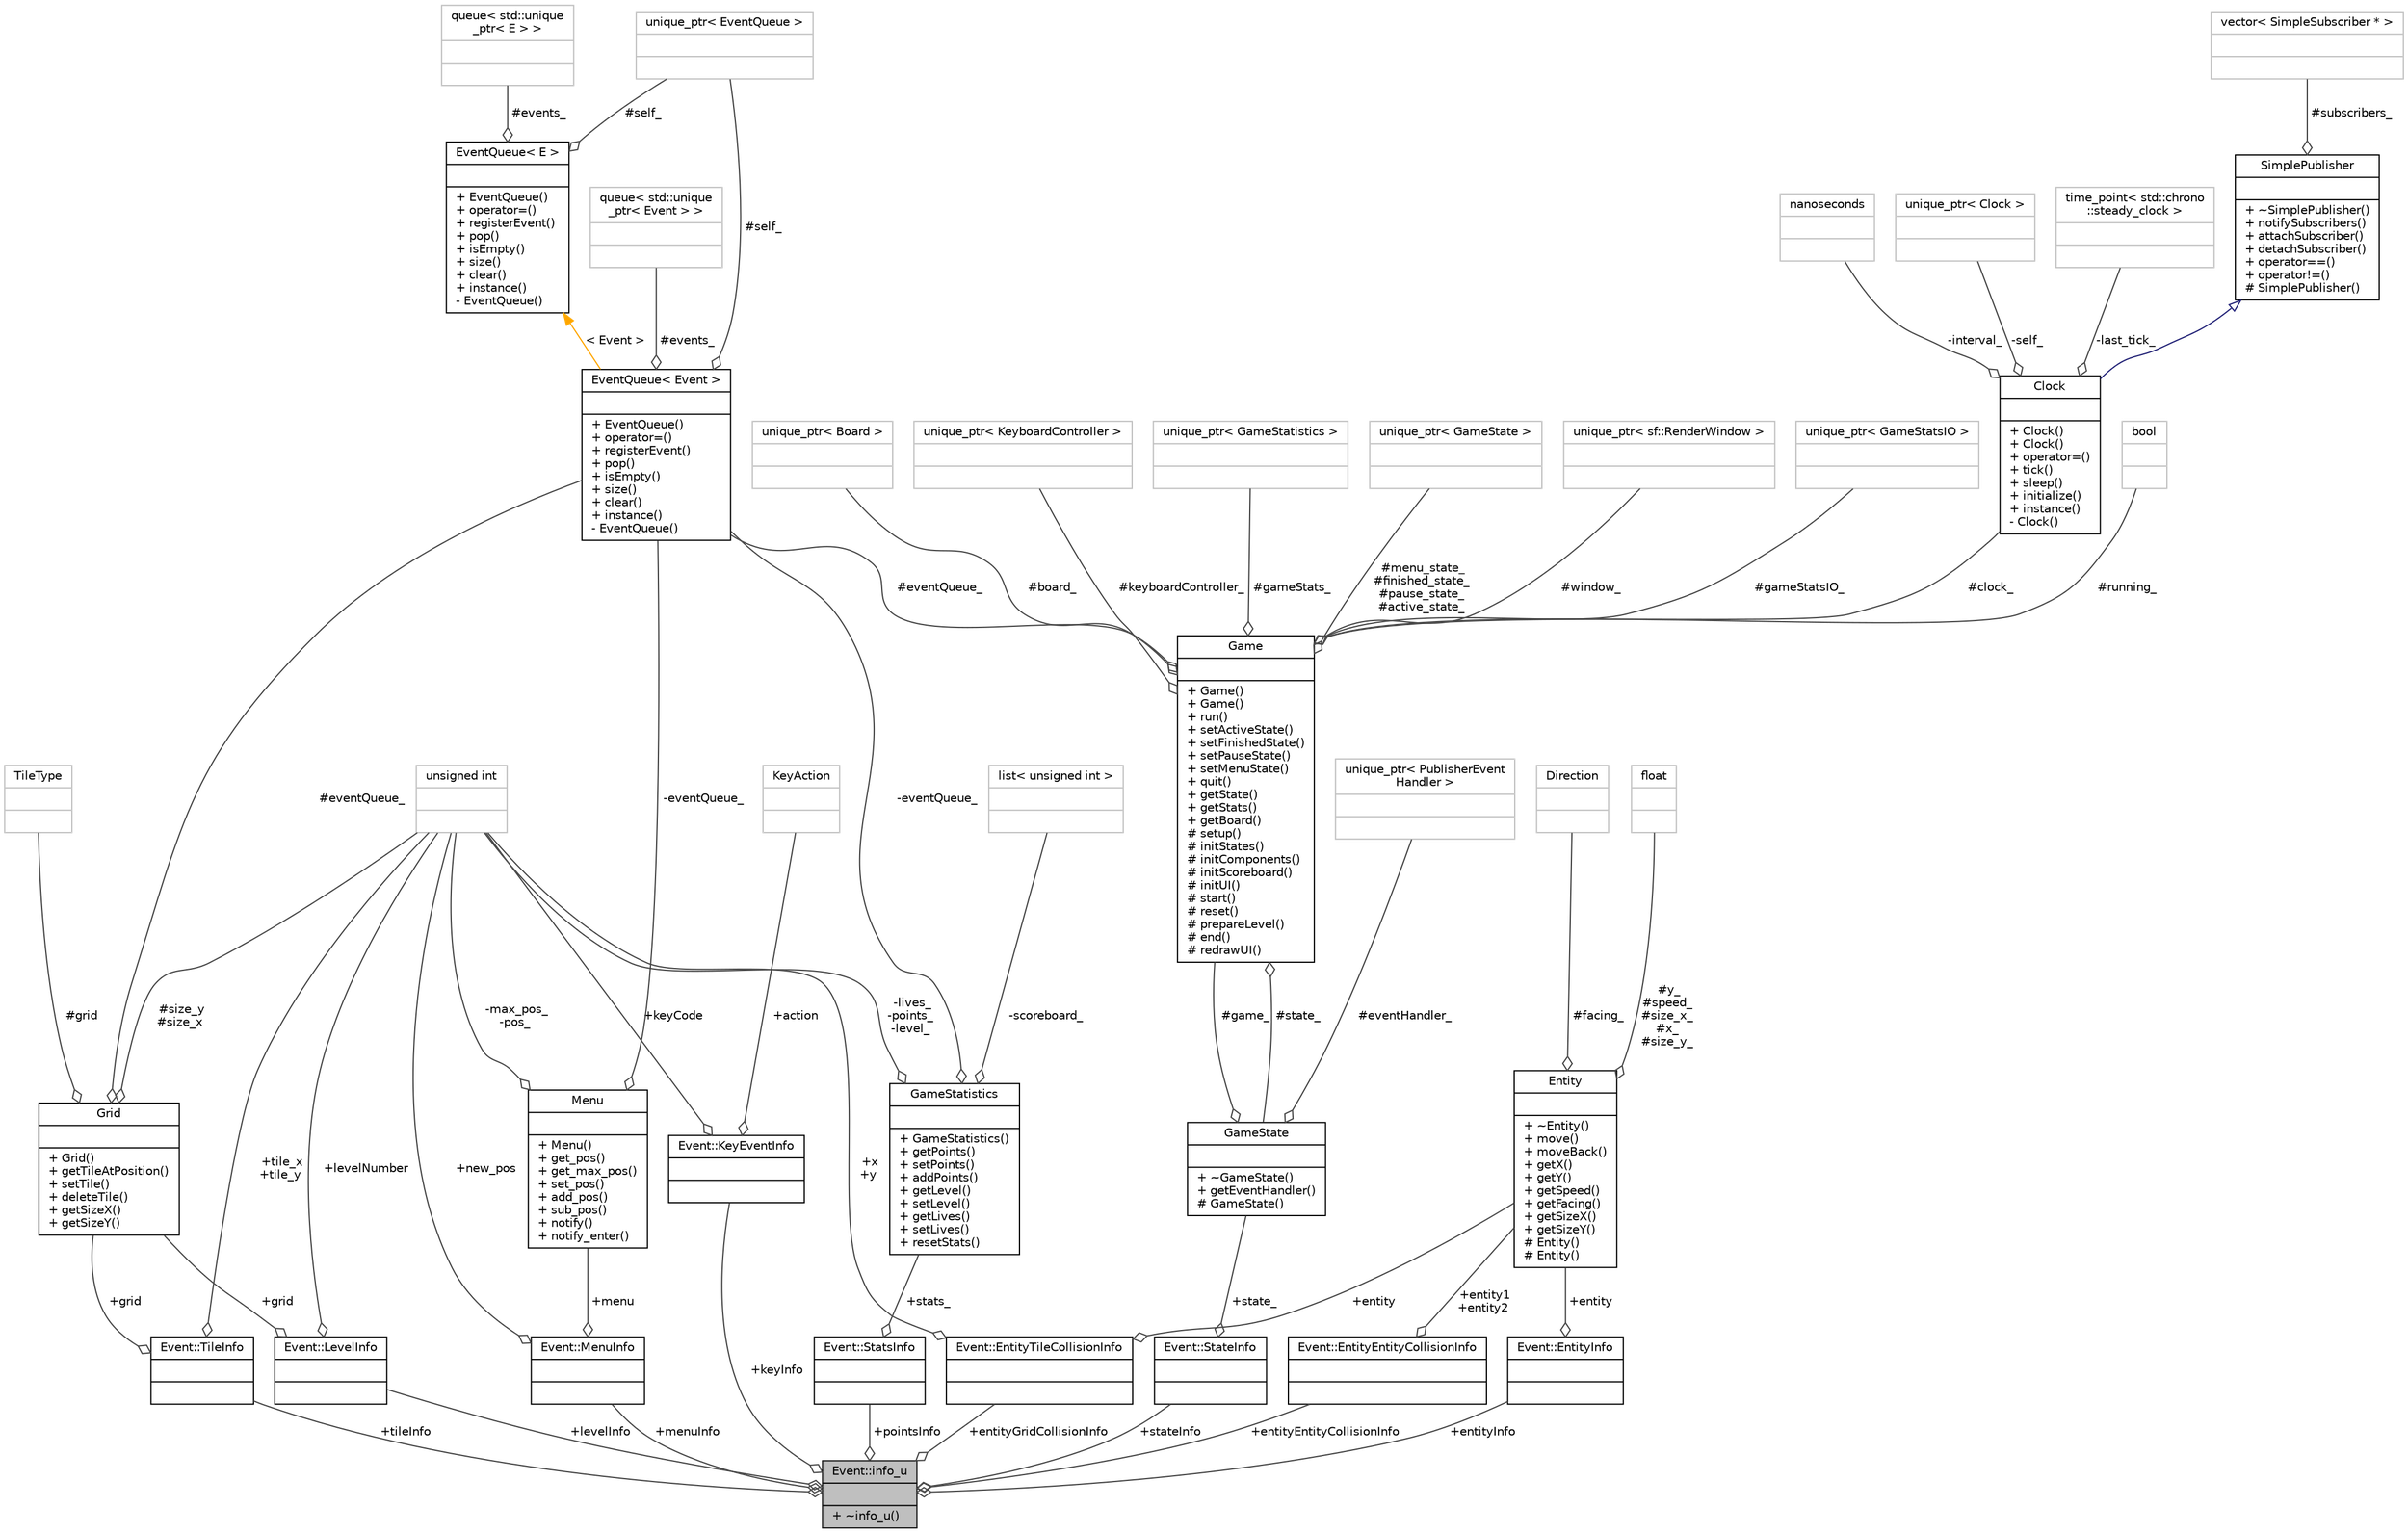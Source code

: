 digraph "Event::info_u"
{
 // INTERACTIVE_SVG=YES
 // LATEX_PDF_SIZE
  bgcolor="transparent";
  edge [fontname="Helvetica",fontsize="10",labelfontname="Helvetica",labelfontsize="10"];
  node [fontname="Helvetica",fontsize="10",shape=record];
  Node1 [label="{Event::info_u\n||+ ~info_u()\l}",height=0.2,width=0.4,color="black", fillcolor="grey75", style="filled", fontcolor="black",tooltip=" "];
  Node2 -> Node1 [color="grey25",fontsize="10",style="solid",label=" +menuInfo" ,arrowhead="odiamond",fontname="Helvetica"];
  Node2 [label="{Event::MenuInfo\n||}",height=0.2,width=0.4,color="black",URL="$struct_event_1_1_menu_info.html",tooltip=" "];
  Node3 -> Node2 [color="grey25",fontsize="10",style="solid",label=" +new_pos" ,arrowhead="odiamond",fontname="Helvetica"];
  Node3 [label="{unsigned int\n||}",height=0.2,width=0.4,color="grey75",tooltip=" "];
  Node4 -> Node2 [color="grey25",fontsize="10",style="solid",label=" +menu" ,arrowhead="odiamond",fontname="Helvetica"];
  Node4 [label="{Menu\n||+ Menu()\l+ get_pos()\l+ get_max_pos()\l+ set_pos()\l+ add_pos()\l+ sub_pos()\l+ notify()\l+ notify_enter()\l}",height=0.2,width=0.4,color="black",URL="$class_menu.html",tooltip=" "];
  Node5 -> Node4 [color="grey25",fontsize="10",style="solid",label=" -eventQueue_" ,arrowhead="odiamond",fontname="Helvetica"];
  Node5 [label="{EventQueue\< Event \>\n||+ EventQueue()\l+ operator=()\l+ registerEvent()\l+ pop()\l+ isEmpty()\l+ size()\l+ clear()\l+ instance()\l- EventQueue()\l}",height=0.2,width=0.4,color="black",URL="$class_event_queue.html",tooltip=" "];
  Node6 -> Node5 [color="grey25",fontsize="10",style="solid",label=" #events_" ,arrowhead="odiamond",fontname="Helvetica"];
  Node6 [label="{queue\< std::unique\l_ptr\< Event \> \>\n||}",height=0.2,width=0.4,color="grey75",tooltip=" "];
  Node7 -> Node5 [color="grey25",fontsize="10",style="solid",label=" #self_" ,arrowhead="odiamond",fontname="Helvetica"];
  Node7 [label="{unique_ptr\< EventQueue \>\n||}",height=0.2,width=0.4,color="grey75",tooltip=" "];
  Node8 -> Node5 [dir="back",color="orange",fontsize="10",style="solid",label=" \< Event \>" ,fontname="Helvetica"];
  Node8 [label="{EventQueue\< E \>\n||+ EventQueue()\l+ operator=()\l+ registerEvent()\l+ pop()\l+ isEmpty()\l+ size()\l+ clear()\l+ instance()\l- EventQueue()\l}",height=0.2,width=0.4,color="black",URL="$class_event_queue.html",tooltip="Singleton class wrapper for std::queue<E>."];
  Node9 -> Node8 [color="grey25",fontsize="10",style="solid",label=" #events_" ,arrowhead="odiamond",fontname="Helvetica"];
  Node9 [label="{queue\< std::unique\l_ptr\< E \> \>\n||}",height=0.2,width=0.4,color="grey75",tooltip=" "];
  Node7 -> Node8 [color="grey25",fontsize="10",style="solid",label=" #self_" ,arrowhead="odiamond",fontname="Helvetica"];
  Node3 -> Node4 [color="grey25",fontsize="10",style="solid",label=" -max_pos_\n-pos_" ,arrowhead="odiamond",fontname="Helvetica"];
  Node10 -> Node1 [color="grey25",fontsize="10",style="solid",label=" +levelInfo" ,arrowhead="odiamond",fontname="Helvetica"];
  Node10 [label="{Event::LevelInfo\n||}",height=0.2,width=0.4,color="black",URL="$struct_event_1_1_level_info.html",tooltip=" "];
  Node11 -> Node10 [color="grey25",fontsize="10",style="solid",label=" +grid" ,arrowhead="odiamond",fontname="Helvetica"];
  Node11 [label="{Grid\n||+ Grid()\l+ getTileAtPosition()\l+ setTile()\l+ deleteTile()\l+ getSizeX()\l+ getSizeY()\l}",height=0.2,width=0.4,color="black",URL="$class_grid.html",tooltip="Represents a grid of tiles."];
  Node5 -> Node11 [color="grey25",fontsize="10",style="solid",label=" #eventQueue_" ,arrowhead="odiamond",fontname="Helvetica"];
  Node12 -> Node11 [color="grey25",fontsize="10",style="solid",label=" #grid" ,arrowhead="odiamond",fontname="Helvetica"];
  Node12 [label="{TileType\n||}",height=0.2,width=0.4,color="grey75",tooltip=" "];
  Node3 -> Node11 [color="grey25",fontsize="10",style="solid",label=" #size_y\n#size_x" ,arrowhead="odiamond",fontname="Helvetica"];
  Node3 -> Node10 [color="grey25",fontsize="10",style="solid",label=" +levelNumber" ,arrowhead="odiamond",fontname="Helvetica"];
  Node13 -> Node1 [color="grey25",fontsize="10",style="solid",label=" +keyInfo" ,arrowhead="odiamond",fontname="Helvetica"];
  Node13 [label="{Event::KeyEventInfo\n||}",height=0.2,width=0.4,color="black",URL="$struct_event_1_1_key_event_info.html",tooltip=" "];
  Node14 -> Node13 [color="grey25",fontsize="10",style="solid",label=" +action" ,arrowhead="odiamond",fontname="Helvetica"];
  Node14 [label="{KeyAction\n||}",height=0.2,width=0.4,color="grey75",tooltip=" "];
  Node3 -> Node13 [color="grey25",fontsize="10",style="solid",label=" +keyCode" ,arrowhead="odiamond",fontname="Helvetica"];
  Node15 -> Node1 [color="grey25",fontsize="10",style="solid",label=" +entityEntityCollisionInfo" ,arrowhead="odiamond",fontname="Helvetica"];
  Node15 [label="{Event::EntityEntityCollisionInfo\n||}",height=0.2,width=0.4,color="black",URL="$struct_event_1_1_entity_entity_collision_info.html",tooltip=" "];
  Node16 -> Node15 [color="grey25",fontsize="10",style="solid",label=" +entity1\n+entity2" ,arrowhead="odiamond",fontname="Helvetica"];
  Node16 [label="{Entity\n||+ ~Entity()\l+ move()\l+ moveBack()\l+ getX()\l+ getY()\l+ getSpeed()\l+ getFacing()\l+ getSizeX()\l+ getSizeY()\l# Entity()\l# Entity()\l}",height=0.2,width=0.4,color="black",URL="$class_entity.html",tooltip=" "];
  Node17 -> Node16 [color="grey25",fontsize="10",style="solid",label=" #y_\n#speed_\n#size_x_\n#x_\n#size_y_" ,arrowhead="odiamond",fontname="Helvetica"];
  Node17 [label="{float\n||}",height=0.2,width=0.4,color="grey75",tooltip=" "];
  Node18 -> Node16 [color="grey25",fontsize="10",style="solid",label=" #facing_" ,arrowhead="odiamond",fontname="Helvetica"];
  Node18 [label="{Direction\n||}",height=0.2,width=0.4,color="grey75",tooltip=" "];
  Node19 -> Node1 [color="grey25",fontsize="10",style="solid",label=" +entityGridCollisionInfo" ,arrowhead="odiamond",fontname="Helvetica"];
  Node19 [label="{Event::EntityTileCollisionInfo\n||}",height=0.2,width=0.4,color="black",URL="$struct_event_1_1_entity_tile_collision_info.html",tooltip=" "];
  Node16 -> Node19 [color="grey25",fontsize="10",style="solid",label=" +entity" ,arrowhead="odiamond",fontname="Helvetica"];
  Node3 -> Node19 [color="grey25",fontsize="10",style="solid",label=" +x\n+y" ,arrowhead="odiamond",fontname="Helvetica"];
  Node20 -> Node1 [color="grey25",fontsize="10",style="solid",label=" +pointsInfo" ,arrowhead="odiamond",fontname="Helvetica"];
  Node20 [label="{Event::StatsInfo\n||}",height=0.2,width=0.4,color="black",URL="$struct_event_1_1_stats_info.html",tooltip=" "];
  Node21 -> Node20 [color="grey25",fontsize="10",style="solid",label=" +stats_" ,arrowhead="odiamond",fontname="Helvetica"];
  Node21 [label="{GameStatistics\n||+ GameStatistics()\l+ getPoints()\l+ setPoints()\l+ addPoints()\l+ getLevel()\l+ setLevel()\l+ getLives()\l+ setLives()\l+ resetStats()\l}",height=0.2,width=0.4,color="black",URL="$class_game_statistics.html",tooltip=" "];
  Node5 -> Node21 [color="grey25",fontsize="10",style="solid",label=" -eventQueue_" ,arrowhead="odiamond",fontname="Helvetica"];
  Node3 -> Node21 [color="grey25",fontsize="10",style="solid",label=" -lives_\n-points_\n-level_" ,arrowhead="odiamond",fontname="Helvetica"];
  Node22 -> Node21 [color="grey25",fontsize="10",style="solid",label=" -scoreboard_" ,arrowhead="odiamond",fontname="Helvetica"];
  Node22 [label="{list\< unsigned int \>\n||}",height=0.2,width=0.4,color="grey75",tooltip=" "];
  Node23 -> Node1 [color="grey25",fontsize="10",style="solid",label=" +stateInfo" ,arrowhead="odiamond",fontname="Helvetica"];
  Node23 [label="{Event::StateInfo\n||}",height=0.2,width=0.4,color="black",URL="$struct_event_1_1_state_info.html",tooltip=" "];
  Node24 -> Node23 [color="grey25",fontsize="10",style="solid",label=" +state_" ,arrowhead="odiamond",fontname="Helvetica"];
  Node24 [label="{GameState\n||+ ~GameState()\l+ getEventHandler()\l# GameState()\l}",height=0.2,width=0.4,color="black",URL="$class_game_state.html",tooltip=" "];
  Node25 -> Node24 [color="grey25",fontsize="10",style="solid",label=" #game_" ,arrowhead="odiamond",fontname="Helvetica"];
  Node25 [label="{Game\n||+ Game()\l+ Game()\l+ run()\l+ setActiveState()\l+ setFinishedState()\l+ setPauseState()\l+ setMenuState()\l+ quit()\l+ getState()\l+ getStats()\l+ getBoard()\l# setup()\l# initStates()\l# initComponents()\l# initScoreboard()\l# initUI()\l# start()\l# reset()\l# prepareLevel()\l# end()\l# redrawUI()\l}",height=0.2,width=0.4,color="black",URL="$class_game.html",tooltip=" "];
  Node26 -> Node25 [color="grey25",fontsize="10",style="solid",label=" #keyboardController_" ,arrowhead="odiamond",fontname="Helvetica"];
  Node26 [label="{unique_ptr\< KeyboardController \>\n||}",height=0.2,width=0.4,color="grey75",tooltip=" "];
  Node27 -> Node25 [color="grey25",fontsize="10",style="solid",label=" #gameStats_" ,arrowhead="odiamond",fontname="Helvetica"];
  Node27 [label="{unique_ptr\< GameStatistics \>\n||}",height=0.2,width=0.4,color="grey75",tooltip=" "];
  Node28 -> Node25 [color="grey25",fontsize="10",style="solid",label=" #menu_state_\n#finished_state_\n#pause_state_\n#active_state_" ,arrowhead="odiamond",fontname="Helvetica"];
  Node28 [label="{unique_ptr\< GameState \>\n||}",height=0.2,width=0.4,color="grey75",tooltip=" "];
  Node29 -> Node25 [color="grey25",fontsize="10",style="solid",label=" #window_" ,arrowhead="odiamond",fontname="Helvetica"];
  Node29 [label="{unique_ptr\< sf::RenderWindow \>\n||}",height=0.2,width=0.4,color="grey75",tooltip=" "];
  Node5 -> Node25 [color="grey25",fontsize="10",style="solid",label=" #eventQueue_" ,arrowhead="odiamond",fontname="Helvetica"];
  Node30 -> Node25 [color="grey25",fontsize="10",style="solid",label=" #gameStatsIO_" ,arrowhead="odiamond",fontname="Helvetica"];
  Node30 [label="{unique_ptr\< GameStatsIO \>\n||}",height=0.2,width=0.4,color="grey75",tooltip=" "];
  Node31 -> Node25 [color="grey25",fontsize="10",style="solid",label=" #clock_" ,arrowhead="odiamond",fontname="Helvetica"];
  Node31 [label="{Clock\n||+ Clock()\l+ Clock()\l+ operator=()\l+ tick()\l+ sleep()\l+ initialize()\l+ instance()\l- Clock()\l}",height=0.2,width=0.4,color="black",URL="$class_clock.html",tooltip="Represents an externally controlled clock running at a given frequency."];
  Node32 -> Node31 [dir="back",color="midnightblue",fontsize="10",style="solid",arrowtail="onormal",fontname="Helvetica"];
  Node32 [label="{SimplePublisher\n||+ ~SimplePublisher()\l+ notifySubscribers()\l+ attachSubscriber()\l+ detachSubscriber()\l+ operator==()\l+ operator!=()\l# SimplePublisher()\l}",height=0.2,width=0.4,color="black",URL="$class_simple_publisher.html",tooltip=" "];
  Node33 -> Node32 [color="grey25",fontsize="10",style="solid",label=" #subscribers_" ,arrowhead="odiamond",fontname="Helvetica"];
  Node33 [label="{vector\< SimpleSubscriber * \>\n||}",height=0.2,width=0.4,color="grey75",tooltip=" "];
  Node34 -> Node31 [color="grey25",fontsize="10",style="solid",label=" -interval_" ,arrowhead="odiamond",fontname="Helvetica"];
  Node34 [label="{nanoseconds\n||}",height=0.2,width=0.4,color="grey75",tooltip=" "];
  Node35 -> Node31 [color="grey25",fontsize="10",style="solid",label=" -self_" ,arrowhead="odiamond",fontname="Helvetica"];
  Node35 [label="{unique_ptr\< Clock \>\n||}",height=0.2,width=0.4,color="grey75",tooltip=" "];
  Node36 -> Node31 [color="grey25",fontsize="10",style="solid",label=" -last_tick_" ,arrowhead="odiamond",fontname="Helvetica"];
  Node36 [label="{time_point\< std::chrono\l::steady_clock \>\n||}",height=0.2,width=0.4,color="grey75",tooltip=" "];
  Node37 -> Node25 [color="grey25",fontsize="10",style="solid",label=" #running_" ,arrowhead="odiamond",fontname="Helvetica"];
  Node37 [label="{bool\n||}",height=0.2,width=0.4,color="grey75",tooltip=" "];
  Node38 -> Node25 [color="grey25",fontsize="10",style="solid",label=" #board_" ,arrowhead="odiamond",fontname="Helvetica"];
  Node38 [label="{unique_ptr\< Board \>\n||}",height=0.2,width=0.4,color="grey75",tooltip=" "];
  Node24 -> Node25 [color="grey25",fontsize="10",style="solid",label=" #state_" ,arrowhead="odiamond",fontname="Helvetica"];
  Node39 -> Node24 [color="grey25",fontsize="10",style="solid",label=" #eventHandler_" ,arrowhead="odiamond",fontname="Helvetica"];
  Node39 [label="{unique_ptr\< PublisherEvent\lHandler \>\n||}",height=0.2,width=0.4,color="grey75",tooltip=" "];
  Node40 -> Node1 [color="grey25",fontsize="10",style="solid",label=" +entityInfo" ,arrowhead="odiamond",fontname="Helvetica"];
  Node40 [label="{Event::EntityInfo\n||}",height=0.2,width=0.4,color="black",URL="$struct_event_1_1_entity_info.html",tooltip=" "];
  Node16 -> Node40 [color="grey25",fontsize="10",style="solid",label=" +entity" ,arrowhead="odiamond",fontname="Helvetica"];
  Node41 -> Node1 [color="grey25",fontsize="10",style="solid",label=" +tileInfo" ,arrowhead="odiamond",fontname="Helvetica"];
  Node41 [label="{Event::TileInfo\n||}",height=0.2,width=0.4,color="black",URL="$struct_event_1_1_tile_info.html",tooltip=" "];
  Node11 -> Node41 [color="grey25",fontsize="10",style="solid",label=" +grid" ,arrowhead="odiamond",fontname="Helvetica"];
  Node3 -> Node41 [color="grey25",fontsize="10",style="solid",label=" +tile_x\n+tile_y" ,arrowhead="odiamond",fontname="Helvetica"];
}
